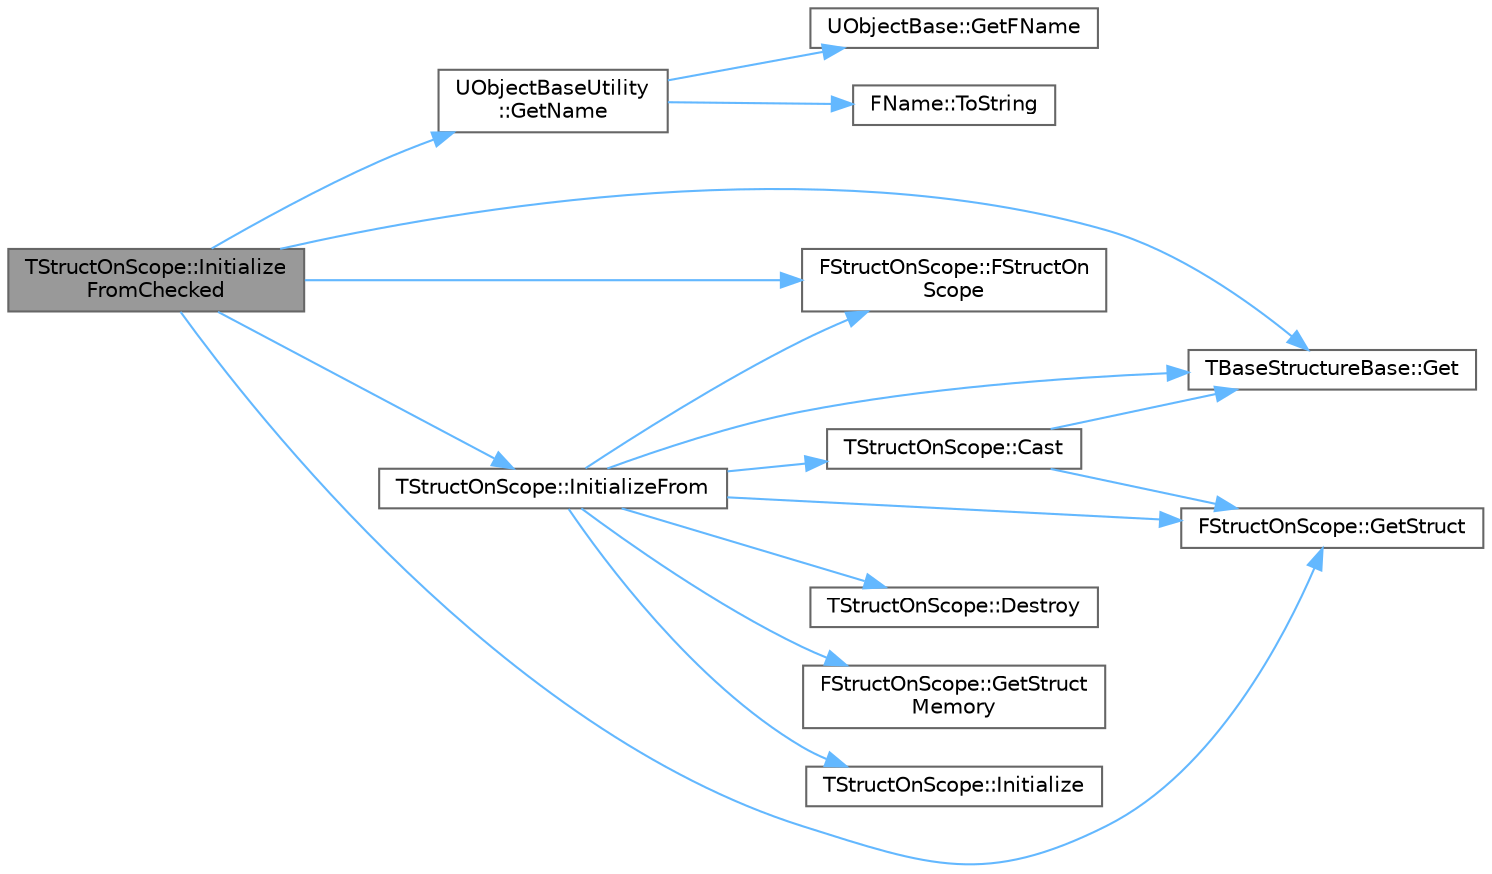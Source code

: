 digraph "TStructOnScope::InitializeFromChecked"
{
 // INTERACTIVE_SVG=YES
 // LATEX_PDF_SIZE
  bgcolor="transparent";
  edge [fontname=Helvetica,fontsize=10,labelfontname=Helvetica,labelfontsize=10];
  node [fontname=Helvetica,fontsize=10,shape=box,height=0.2,width=0.4];
  rankdir="LR";
  Node1 [id="Node000001",label="TStructOnScope::Initialize\lFromChecked",height=0.2,width=0.4,color="gray40", fillcolor="grey60", style="filled", fontcolor="black",tooltip="Initialize the TStructOnScope from a FStructOnScope containing data that derives from T @params InOth..."];
  Node1 -> Node2 [id="edge1_Node000001_Node000002",color="steelblue1",style="solid",tooltip=" "];
  Node2 [id="Node000002",label="FStructOnScope::FStructOn\lScope",height=0.2,width=0.4,color="grey40", fillcolor="white", style="filled",URL="$d2/dae/classFStructOnScope.html#ad611d60d43344c34d7daa2d86163cb1b",tooltip=" "];
  Node1 -> Node3 [id="edge2_Node000001_Node000003",color="steelblue1",style="solid",tooltip=" "];
  Node3 [id="Node000003",label="TBaseStructureBase::Get",height=0.2,width=0.4,color="grey40", fillcolor="white", style="filled",URL="$d3/d61/structTBaseStructureBase.html#a0293c35703fa02b53edae7b546be5b75",tooltip=" "];
  Node1 -> Node4 [id="edge3_Node000001_Node000004",color="steelblue1",style="solid",tooltip=" "];
  Node4 [id="Node000004",label="UObjectBaseUtility\l::GetName",height=0.2,width=0.4,color="grey40", fillcolor="white", style="filled",URL="$d6/d7b/classUObjectBaseUtility.html#a9cbbee0c3614fa6de5d125a2d28bf609",tooltip="Returns the name of this object (with no path information)"];
  Node4 -> Node5 [id="edge4_Node000004_Node000005",color="steelblue1",style="solid",tooltip=" "];
  Node5 [id="Node000005",label="UObjectBase::GetFName",height=0.2,width=0.4,color="grey40", fillcolor="white", style="filled",URL="$d9/dc4/classUObjectBase.html#a52d48dbf4c1cb6f4959b4c9ef374de2d",tooltip="Returns the logical name of this object."];
  Node4 -> Node6 [id="edge5_Node000004_Node000006",color="steelblue1",style="solid",tooltip=" "];
  Node6 [id="Node000006",label="FName::ToString",height=0.2,width=0.4,color="grey40", fillcolor="white", style="filled",URL="$d0/d53/classFName.html#aa1dc865b721f80e46e8d67993a24bb9e",tooltip="Converts an FName to a readable format."];
  Node1 -> Node7 [id="edge6_Node000001_Node000007",color="steelblue1",style="solid",tooltip=" "];
  Node7 [id="Node000007",label="FStructOnScope::GetStruct",height=0.2,width=0.4,color="grey40", fillcolor="white", style="filled",URL="$d2/dae/classFStructOnScope.html#a60d017397bb69f48e84b1d3e85a89205",tooltip=" "];
  Node1 -> Node8 [id="edge7_Node000001_Node000008",color="steelblue1",style="solid",tooltip=" "];
  Node8 [id="Node000008",label="TStructOnScope::InitializeFrom",height=0.2,width=0.4,color="grey40", fillcolor="white", style="filled",URL="$d1/d04/classTStructOnScope.html#a31557bed3bf8b5039a3c46d45a516df0",tooltip="Initialize the TStructOnScope from a FStructOnScope containing data that derives from T @params InOth..."];
  Node8 -> Node2 [id="edge8_Node000008_Node000002",color="steelblue1",style="solid",tooltip=" "];
  Node8 -> Node9 [id="edge9_Node000008_Node000009",color="steelblue1",style="solid",tooltip=" "];
  Node9 [id="Node000009",label="TStructOnScope::Cast",height=0.2,width=0.4,color="grey40", fillcolor="white", style="filled",URL="$d1/d04/classTStructOnScope.html#aa898817ba26c9a796347321a174b6c8c",tooltip=" "];
  Node9 -> Node3 [id="edge10_Node000009_Node000003",color="steelblue1",style="solid",tooltip=" "];
  Node9 -> Node7 [id="edge11_Node000009_Node000007",color="steelblue1",style="solid",tooltip=" "];
  Node8 -> Node10 [id="edge12_Node000008_Node000010",color="steelblue1",style="solid",tooltip=" "];
  Node10 [id="Node000010",label="TStructOnScope::Destroy",height=0.2,width=0.4,color="grey40", fillcolor="white", style="filled",URL="$d1/d04/classTStructOnScope.html#a1c697a8a88a2efcd690a14301afd80a5",tooltip=" "];
  Node8 -> Node3 [id="edge13_Node000008_Node000003",color="steelblue1",style="solid",tooltip=" "];
  Node8 -> Node7 [id="edge14_Node000008_Node000007",color="steelblue1",style="solid",tooltip=" "];
  Node8 -> Node11 [id="edge15_Node000008_Node000011",color="steelblue1",style="solid",tooltip=" "];
  Node11 [id="Node000011",label="FStructOnScope::GetStruct\lMemory",height=0.2,width=0.4,color="grey40", fillcolor="white", style="filled",URL="$d2/dae/classFStructOnScope.html#acc375db309eb1857969796410ec2e746",tooltip=" "];
  Node8 -> Node12 [id="edge16_Node000008_Node000012",color="steelblue1",style="solid",tooltip=" "];
  Node12 [id="Node000012",label="TStructOnScope::Initialize",height=0.2,width=0.4,color="grey40", fillcolor="white", style="filled",URL="$d1/d04/classTStructOnScope.html#a7115b2fb3575e3cbd4b9ccef60e4a414",tooltip=" "];
}
